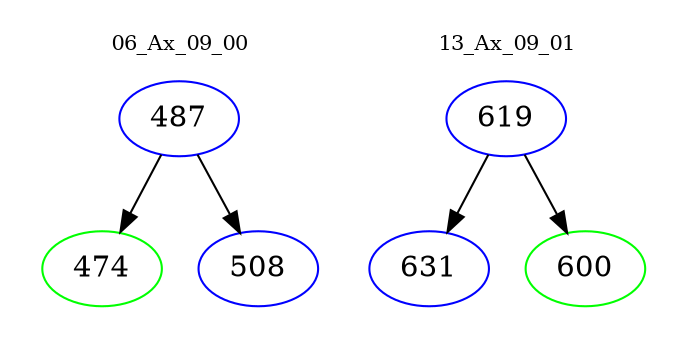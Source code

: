 digraph{
subgraph cluster_0 {
color = white
label = "06_Ax_09_00";
fontsize=10;
T0_487 [label="487", color="blue"]
T0_487 -> T0_474 [color="black"]
T0_474 [label="474", color="green"]
T0_487 -> T0_508 [color="black"]
T0_508 [label="508", color="blue"]
}
subgraph cluster_1 {
color = white
label = "13_Ax_09_01";
fontsize=10;
T1_619 [label="619", color="blue"]
T1_619 -> T1_631 [color="black"]
T1_631 [label="631", color="blue"]
T1_619 -> T1_600 [color="black"]
T1_600 [label="600", color="green"]
}
}
